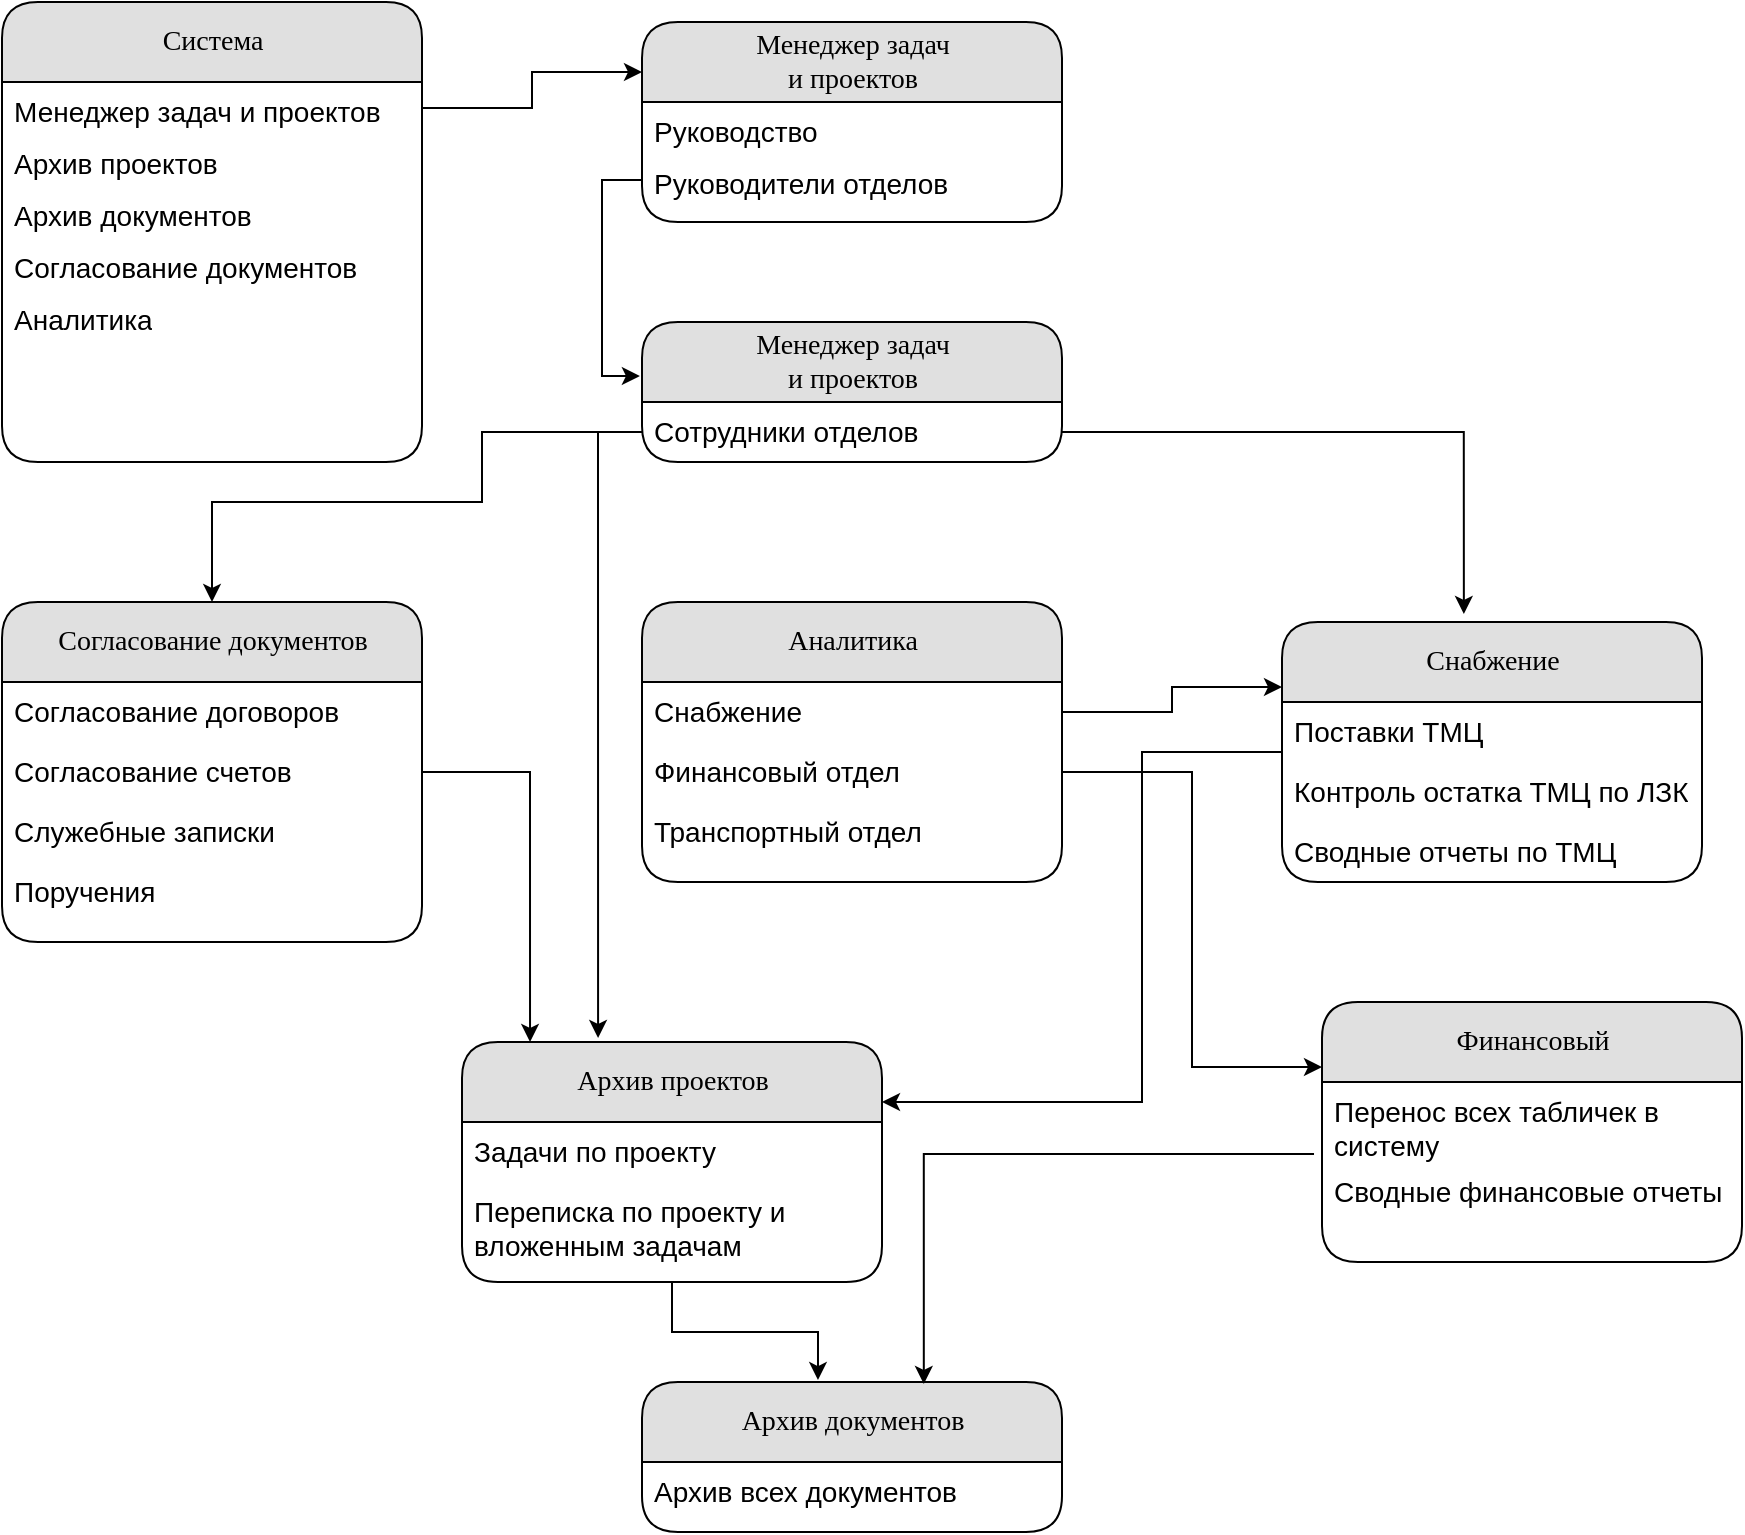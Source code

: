 <mxfile version="13.9.9" type="device"><diagram name="Page-1" id="b520641d-4fe3-3701-9064-5fc419738815"><mxGraphModel dx="1662" dy="832" grid="1" gridSize="10" guides="1" tooltips="1" connect="1" arrows="1" fold="1" page="1" pageScale="1" pageWidth="1169" pageHeight="827" background="#ffffff" math="0" shadow="0"><root><mxCell id="0"/><mxCell id="1" parent="0"/><mxCell id="21ea969265ad0168-6" value="&lt;font style=&quot;font-size: 14px&quot;&gt;Менеджер задач&lt;br&gt;&amp;nbsp;и проектов&amp;nbsp;&lt;/font&gt;" style="swimlane;html=1;fontStyle=0;childLayout=stackLayout;horizontal=1;startSize=40;fillColor=#e0e0e0;horizontalStack=0;resizeParent=1;resizeLast=0;collapsible=1;marginBottom=0;swimlaneFillColor=#ffffff;align=center;rounded=1;shadow=0;comic=0;labelBackgroundColor=none;strokeWidth=1;fontFamily=Verdana;fontSize=12" parent="1" vertex="1"><mxGeometry x="360" y="40" width="210" height="100" as="geometry"/></mxCell><mxCell id="21ea969265ad0168-7" value="&lt;font style=&quot;font-size: 14px&quot;&gt;Руководство&lt;/font&gt;" style="text;html=1;strokeColor=none;fillColor=none;spacingLeft=4;spacingRight=4;whiteSpace=wrap;overflow=hidden;rotatable=0;points=[[0,0.5],[1,0.5]];portConstraint=eastwest;" parent="21ea969265ad0168-6" vertex="1"><mxGeometry y="40" width="210" height="26" as="geometry"/></mxCell><mxCell id="21ea969265ad0168-8" value="&lt;font style=&quot;font-size: 14px&quot;&gt;Руководители отделов&lt;/font&gt;" style="text;html=1;strokeColor=none;fillColor=none;spacingLeft=4;spacingRight=4;whiteSpace=wrap;overflow=hidden;rotatable=0;points=[[0,0.5],[1,0.5]];portConstraint=eastwest;" parent="21ea969265ad0168-6" vertex="1"><mxGeometry y="66" width="210" height="26" as="geometry"/></mxCell><mxCell id="X5cj7UjG-7C0hL2hiFDo-1" value="&lt;span style=&quot;font-size: 14px&quot;&gt;Система&lt;/span&gt;" style="swimlane;html=1;fontStyle=0;childLayout=stackLayout;horizontal=1;startSize=40;fillColor=#e0e0e0;horizontalStack=0;resizeParent=1;resizeLast=0;collapsible=1;marginBottom=0;swimlaneFillColor=#ffffff;align=center;rounded=1;shadow=0;comic=0;labelBackgroundColor=none;strokeWidth=1;fontFamily=Verdana;fontSize=12" parent="1" vertex="1"><mxGeometry x="40" y="30" width="210" height="230" as="geometry"/></mxCell><mxCell id="X5cj7UjG-7C0hL2hiFDo-2" value="&lt;font style=&quot;font-size: 14px&quot;&gt;Менеджер задач и проектов&lt;/font&gt;" style="text;html=1;strokeColor=none;fillColor=none;spacingLeft=4;spacingRight=4;whiteSpace=wrap;overflow=hidden;rotatable=0;points=[[0,0.5],[1,0.5]];portConstraint=eastwest;" parent="X5cj7UjG-7C0hL2hiFDo-1" vertex="1"><mxGeometry y="40" width="210" height="26" as="geometry"/></mxCell><mxCell id="X5cj7UjG-7C0hL2hiFDo-3" value="&lt;font style=&quot;font-size: 14px&quot;&gt;Архив проектов&lt;/font&gt;" style="text;html=1;strokeColor=none;fillColor=none;spacingLeft=4;spacingRight=4;whiteSpace=wrap;overflow=hidden;rotatable=0;points=[[0,0.5],[1,0.5]];portConstraint=eastwest;" parent="X5cj7UjG-7C0hL2hiFDo-1" vertex="1"><mxGeometry y="66" width="210" height="26" as="geometry"/></mxCell><mxCell id="X5cj7UjG-7C0hL2hiFDo-5" value="&lt;font style=&quot;font-size: 14px&quot;&gt;Архив документов&lt;/font&gt;" style="text;html=1;strokeColor=none;fillColor=none;spacingLeft=4;spacingRight=4;whiteSpace=wrap;overflow=hidden;rotatable=0;points=[[0,0.5],[1,0.5]];portConstraint=eastwest;" parent="X5cj7UjG-7C0hL2hiFDo-1" vertex="1"><mxGeometry y="92" width="210" height="26" as="geometry"/></mxCell><mxCell id="X5cj7UjG-7C0hL2hiFDo-6" value="&lt;font style=&quot;font-size: 14px&quot;&gt;Согласование документов&lt;/font&gt;" style="text;html=1;strokeColor=none;fillColor=none;spacingLeft=4;spacingRight=4;whiteSpace=wrap;overflow=hidden;rotatable=0;points=[[0,0.5],[1,0.5]];portConstraint=eastwest;" parent="X5cj7UjG-7C0hL2hiFDo-1" vertex="1"><mxGeometry y="118" width="210" height="26" as="geometry"/></mxCell><mxCell id="X5cj7UjG-7C0hL2hiFDo-7" value="&lt;font style=&quot;font-size: 14px&quot;&gt;Аналитика&lt;/font&gt;" style="text;html=1;strokeColor=none;fillColor=none;spacingLeft=4;spacingRight=4;whiteSpace=wrap;overflow=hidden;rotatable=0;points=[[0,0.5],[1,0.5]];portConstraint=eastwest;" parent="X5cj7UjG-7C0hL2hiFDo-1" vertex="1"><mxGeometry y="144" width="210" height="26" as="geometry"/></mxCell><mxCell id="X5cj7UjG-7C0hL2hiFDo-19" value="&lt;font style=&quot;font-size: 14px&quot;&gt;Менеджер задач&lt;br&gt;&amp;nbsp;и проектов&amp;nbsp;&lt;/font&gt;" style="swimlane;html=1;fontStyle=0;childLayout=stackLayout;horizontal=1;startSize=40;fillColor=#e0e0e0;horizontalStack=0;resizeParent=1;resizeLast=0;collapsible=1;marginBottom=0;swimlaneFillColor=#ffffff;align=center;rounded=1;shadow=0;comic=0;labelBackgroundColor=none;strokeWidth=1;fontFamily=Verdana;fontSize=12" parent="1" vertex="1"><mxGeometry x="360" y="190" width="210" height="70" as="geometry"/></mxCell><mxCell id="X5cj7UjG-7C0hL2hiFDo-20" value="&lt;span style=&quot;font-size: 14px&quot;&gt;Сотрудники отделов&lt;/span&gt;" style="text;html=1;strokeColor=none;fillColor=none;spacingLeft=4;spacingRight=4;whiteSpace=wrap;overflow=hidden;rotatable=0;points=[[0,0.5],[1,0.5]];portConstraint=eastwest;" parent="X5cj7UjG-7C0hL2hiFDo-19" vertex="1"><mxGeometry y="40" width="210" height="30" as="geometry"/></mxCell><mxCell id="o4V2FGM6UczBltHB9Cd1-24" style="edgeStyle=orthogonalEdgeStyle;rounded=0;orthogonalLoop=1;jettySize=auto;html=1;entryX=0.419;entryY=-0.013;entryDx=0;entryDy=0;entryPerimeter=0;" edge="1" parent="1" source="X5cj7UjG-7C0hL2hiFDo-23" target="X5cj7UjG-7C0hL2hiFDo-28"><mxGeometry relative="1" as="geometry"/></mxCell><mxCell id="X5cj7UjG-7C0hL2hiFDo-23" value="&lt;span style=&quot;font-size: 14px&quot;&gt;Архив проектов&lt;/span&gt;" style="swimlane;html=1;fontStyle=0;childLayout=stackLayout;horizontal=1;startSize=40;fillColor=#e0e0e0;horizontalStack=0;resizeParent=1;resizeLast=0;collapsible=1;marginBottom=0;swimlaneFillColor=#ffffff;align=center;rounded=1;shadow=0;comic=0;labelBackgroundColor=none;strokeWidth=1;fontFamily=Verdana;fontSize=12" parent="1" vertex="1"><mxGeometry x="270" y="550" width="210" height="120" as="geometry"/></mxCell><mxCell id="X5cj7UjG-7C0hL2hiFDo-24" value="&lt;span style=&quot;font-size: 14px&quot;&gt;Задачи по проекту&lt;/span&gt;" style="text;html=1;strokeColor=none;fillColor=none;spacingLeft=4;spacingRight=4;whiteSpace=wrap;overflow=hidden;rotatable=0;points=[[0,0.5],[1,0.5]];portConstraint=eastwest;" parent="X5cj7UjG-7C0hL2hiFDo-23" vertex="1"><mxGeometry y="40" width="210" height="30" as="geometry"/></mxCell><mxCell id="X5cj7UjG-7C0hL2hiFDo-26" value="&lt;span style=&quot;font-size: 14px&quot;&gt;Переписка по проекту и вложенным задачам&lt;/span&gt;" style="text;html=1;strokeColor=none;fillColor=none;spacingLeft=4;spacingRight=4;whiteSpace=wrap;overflow=hidden;rotatable=0;points=[[0,0.5],[1,0.5]];portConstraint=eastwest;" parent="X5cj7UjG-7C0hL2hiFDo-23" vertex="1"><mxGeometry y="70" width="210" height="40" as="geometry"/></mxCell><mxCell id="X5cj7UjG-7C0hL2hiFDo-28" value="&lt;span style=&quot;font-size: 14px&quot;&gt;Архив документов&lt;/span&gt;" style="swimlane;html=1;fontStyle=0;childLayout=stackLayout;horizontal=1;startSize=40;fillColor=#e0e0e0;horizontalStack=0;resizeParent=1;resizeLast=0;collapsible=1;marginBottom=0;swimlaneFillColor=#ffffff;align=center;rounded=1;shadow=0;comic=0;labelBackgroundColor=none;strokeWidth=1;fontFamily=Verdana;fontSize=12" parent="1" vertex="1"><mxGeometry x="360" y="720" width="210" height="75" as="geometry"/></mxCell><mxCell id="X5cj7UjG-7C0hL2hiFDo-29" value="&lt;span style=&quot;font-size: 14px&quot;&gt;Архив всех документов&lt;/span&gt;" style="text;html=1;strokeColor=none;fillColor=none;spacingLeft=4;spacingRight=4;whiteSpace=wrap;overflow=hidden;rotatable=0;points=[[0,0.5],[1,0.5]];portConstraint=eastwest;" parent="X5cj7UjG-7C0hL2hiFDo-28" vertex="1"><mxGeometry y="40" width="210" height="30" as="geometry"/></mxCell><mxCell id="o4V2FGM6UczBltHB9Cd1-23" style="edgeStyle=orthogonalEdgeStyle;rounded=0;orthogonalLoop=1;jettySize=auto;html=1;entryX=0.162;entryY=0;entryDx=0;entryDy=0;entryPerimeter=0;" edge="1" parent="1" source="X5cj7UjG-7C0hL2hiFDo-37" target="X5cj7UjG-7C0hL2hiFDo-23"><mxGeometry relative="1" as="geometry"/></mxCell><mxCell id="X5cj7UjG-7C0hL2hiFDo-37" value="&lt;span style=&quot;font-size: 14px&quot;&gt;Согласование документов&lt;/span&gt;" style="swimlane;html=1;fontStyle=0;childLayout=stackLayout;horizontal=1;startSize=40;fillColor=#e0e0e0;horizontalStack=0;resizeParent=1;resizeLast=0;collapsible=1;marginBottom=0;swimlaneFillColor=#ffffff;align=center;rounded=1;shadow=0;comic=0;labelBackgroundColor=none;strokeWidth=1;fontFamily=Verdana;fontSize=12" parent="1" vertex="1"><mxGeometry x="40" y="330" width="210" height="170" as="geometry"/></mxCell><mxCell id="X5cj7UjG-7C0hL2hiFDo-38" value="&lt;span style=&quot;font-size: 14px&quot;&gt;Согласование договоров&lt;/span&gt;" style="text;html=1;strokeColor=none;fillColor=none;spacingLeft=4;spacingRight=4;whiteSpace=wrap;overflow=hidden;rotatable=0;points=[[0,0.5],[1,0.5]];portConstraint=eastwest;" parent="X5cj7UjG-7C0hL2hiFDo-37" vertex="1"><mxGeometry y="40" width="210" height="30" as="geometry"/></mxCell><mxCell id="X5cj7UjG-7C0hL2hiFDo-39" value="&lt;span style=&quot;font-size: 14px&quot;&gt;Согласование счетов&lt;/span&gt;" style="text;html=1;strokeColor=none;fillColor=none;spacingLeft=4;spacingRight=4;whiteSpace=wrap;overflow=hidden;rotatable=0;points=[[0,0.5],[1,0.5]];portConstraint=eastwest;" parent="X5cj7UjG-7C0hL2hiFDo-37" vertex="1"><mxGeometry y="70" width="210" height="30" as="geometry"/></mxCell><mxCell id="X5cj7UjG-7C0hL2hiFDo-43" value="&lt;span style=&quot;font-size: 14px&quot;&gt;Служебные записки&lt;/span&gt;" style="text;html=1;strokeColor=none;fillColor=none;spacingLeft=4;spacingRight=4;whiteSpace=wrap;overflow=hidden;rotatable=0;points=[[0,0.5],[1,0.5]];portConstraint=eastwest;" parent="X5cj7UjG-7C0hL2hiFDo-37" vertex="1"><mxGeometry y="100" width="210" height="30" as="geometry"/></mxCell><mxCell id="X5cj7UjG-7C0hL2hiFDo-44" value="&lt;span style=&quot;font-size: 14px&quot;&gt;Поручения&lt;/span&gt;" style="text;html=1;strokeColor=none;fillColor=none;spacingLeft=4;spacingRight=4;whiteSpace=wrap;overflow=hidden;rotatable=0;points=[[0,0.5],[1,0.5]];portConstraint=eastwest;" parent="X5cj7UjG-7C0hL2hiFDo-37" vertex="1"><mxGeometry y="130" width="210" height="30" as="geometry"/></mxCell><mxCell id="X5cj7UjG-7C0hL2hiFDo-51" value="&lt;span style=&quot;font-size: 14px&quot;&gt;Аналитика&lt;/span&gt;" style="swimlane;html=1;fontStyle=0;childLayout=stackLayout;horizontal=1;startSize=40;fillColor=#e0e0e0;horizontalStack=0;resizeParent=1;resizeLast=0;collapsible=1;marginBottom=0;swimlaneFillColor=#ffffff;align=center;rounded=1;shadow=0;comic=0;labelBackgroundColor=none;strokeWidth=1;fontFamily=Verdana;fontSize=12" parent="1" vertex="1"><mxGeometry x="360" y="330" width="210" height="140" as="geometry"/></mxCell><mxCell id="X5cj7UjG-7C0hL2hiFDo-52" value="&lt;span style=&quot;font-size: 14px&quot;&gt;Снабжение&lt;/span&gt;" style="text;html=1;strokeColor=none;fillColor=none;spacingLeft=4;spacingRight=4;whiteSpace=wrap;overflow=hidden;rotatable=0;points=[[0,0.5],[1,0.5]];portConstraint=eastwest;" parent="X5cj7UjG-7C0hL2hiFDo-51" vertex="1"><mxGeometry y="40" width="210" height="30" as="geometry"/></mxCell><mxCell id="X5cj7UjG-7C0hL2hiFDo-53" value="&lt;span style=&quot;font-size: 14px&quot;&gt;Финансовый отдел&lt;/span&gt;" style="text;html=1;strokeColor=none;fillColor=none;spacingLeft=4;spacingRight=4;whiteSpace=wrap;overflow=hidden;rotatable=0;points=[[0,0.5],[1,0.5]];portConstraint=eastwest;" parent="X5cj7UjG-7C0hL2hiFDo-51" vertex="1"><mxGeometry y="70" width="210" height="30" as="geometry"/></mxCell><mxCell id="X5cj7UjG-7C0hL2hiFDo-54" value="&lt;span style=&quot;font-size: 14px&quot;&gt;Транспортный отдел&lt;/span&gt;" style="text;html=1;strokeColor=none;fillColor=none;spacingLeft=4;spacingRight=4;whiteSpace=wrap;overflow=hidden;rotatable=0;points=[[0,0.5],[1,0.5]];portConstraint=eastwest;" parent="X5cj7UjG-7C0hL2hiFDo-51" vertex="1"><mxGeometry y="100" width="210" height="30" as="geometry"/></mxCell><mxCell id="o4V2FGM6UczBltHB9Cd1-25" style="edgeStyle=orthogonalEdgeStyle;rounded=0;orthogonalLoop=1;jettySize=auto;html=1;entryX=1;entryY=0.25;entryDx=0;entryDy=0;" edge="1" parent="1" source="X5cj7UjG-7C0hL2hiFDo-56" target="X5cj7UjG-7C0hL2hiFDo-23"><mxGeometry relative="1" as="geometry"><Array as="points"><mxPoint x="610" y="405"/><mxPoint x="610" y="580"/></Array></mxGeometry></mxCell><mxCell id="X5cj7UjG-7C0hL2hiFDo-56" value="&lt;span style=&quot;font-size: 14px&quot;&gt;Снабжение&lt;/span&gt;" style="swimlane;html=1;fontStyle=0;childLayout=stackLayout;horizontal=1;startSize=40;fillColor=#e0e0e0;horizontalStack=0;resizeParent=1;resizeLast=0;collapsible=1;marginBottom=0;swimlaneFillColor=#ffffff;align=center;rounded=1;shadow=0;comic=0;labelBackgroundColor=none;strokeWidth=1;fontFamily=Verdana;fontSize=12" parent="1" vertex="1"><mxGeometry x="680" y="340" width="210" height="130" as="geometry"/></mxCell><mxCell id="X5cj7UjG-7C0hL2hiFDo-57" value="&lt;span style=&quot;font-size: 14px&quot;&gt;Поставки ТМЦ&lt;/span&gt;" style="text;html=1;strokeColor=none;fillColor=none;spacingLeft=4;spacingRight=4;whiteSpace=wrap;overflow=hidden;rotatable=0;points=[[0,0.5],[1,0.5]];portConstraint=eastwest;" parent="X5cj7UjG-7C0hL2hiFDo-56" vertex="1"><mxGeometry y="40" width="210" height="30" as="geometry"/></mxCell><mxCell id="X5cj7UjG-7C0hL2hiFDo-58" value="&lt;span style=&quot;font-size: 14px&quot;&gt;Контроль остатка ТМЦ по ЛЗК&lt;/span&gt;" style="text;html=1;strokeColor=none;fillColor=none;spacingLeft=4;spacingRight=4;whiteSpace=wrap;overflow=hidden;rotatable=0;points=[[0,0.5],[1,0.5]];portConstraint=eastwest;" parent="X5cj7UjG-7C0hL2hiFDo-56" vertex="1"><mxGeometry y="70" width="210" height="30" as="geometry"/></mxCell><mxCell id="o4V2FGM6UczBltHB9Cd1-10" value="&lt;span style=&quot;font-size: 14px&quot;&gt;Сводные отчеты по ТМЦ&lt;/span&gt;" style="text;html=1;strokeColor=none;fillColor=none;spacingLeft=4;spacingRight=4;whiteSpace=wrap;overflow=hidden;rotatable=0;points=[[0,0.5],[1,0.5]];portConstraint=eastwest;" vertex="1" parent="X5cj7UjG-7C0hL2hiFDo-56"><mxGeometry y="100" width="210" height="30" as="geometry"/></mxCell><mxCell id="o4V2FGM6UczBltHB9Cd1-26" style="edgeStyle=orthogonalEdgeStyle;rounded=0;orthogonalLoop=1;jettySize=auto;html=1;entryX=0.671;entryY=0.013;entryDx=0;entryDy=0;entryPerimeter=0;exitX=-0.019;exitY=-0.08;exitDx=0;exitDy=0;exitPerimeter=0;" edge="1" parent="1" source="o4V2FGM6UczBltHB9Cd1-9" target="X5cj7UjG-7C0hL2hiFDo-28"><mxGeometry relative="1" as="geometry"><Array as="points"><mxPoint x="501" y="606"/></Array></mxGeometry></mxCell><mxCell id="o4V2FGM6UczBltHB9Cd1-1" value="&lt;span style=&quot;font-size: 14px&quot;&gt;Финансовый&lt;/span&gt;" style="swimlane;html=1;fontStyle=0;childLayout=stackLayout;horizontal=1;startSize=40;fillColor=#e0e0e0;horizontalStack=0;resizeParent=1;resizeLast=0;collapsible=1;marginBottom=0;swimlaneFillColor=#ffffff;align=center;rounded=1;shadow=0;comic=0;labelBackgroundColor=none;strokeWidth=1;fontFamily=Verdana;fontSize=12" vertex="1" parent="1"><mxGeometry x="700" y="530" width="210" height="130" as="geometry"/></mxCell><mxCell id="o4V2FGM6UczBltHB9Cd1-2" value="&lt;span style=&quot;font-size: 14px&quot;&gt;Перенос всех табличек в систему&lt;/span&gt;" style="text;html=1;strokeColor=none;fillColor=none;spacingLeft=4;spacingRight=4;whiteSpace=wrap;overflow=hidden;rotatable=0;points=[[0,0.5],[1,0.5]];portConstraint=eastwest;" vertex="1" parent="o4V2FGM6UczBltHB9Cd1-1"><mxGeometry y="40" width="210" height="40" as="geometry"/></mxCell><mxCell id="o4V2FGM6UczBltHB9Cd1-9" value="&lt;span style=&quot;font-size: 14px&quot;&gt;Сводные финансовые отчеты&lt;/span&gt;" style="text;html=1;strokeColor=none;fillColor=none;spacingLeft=4;spacingRight=4;whiteSpace=wrap;overflow=hidden;rotatable=0;points=[[0,0.5],[1,0.5]];portConstraint=eastwest;" vertex="1" parent="o4V2FGM6UczBltHB9Cd1-1"><mxGeometry y="80" width="210" height="50" as="geometry"/></mxCell><mxCell id="o4V2FGM6UczBltHB9Cd1-12" style="edgeStyle=orthogonalEdgeStyle;rounded=0;orthogonalLoop=1;jettySize=auto;html=1;entryX=0;entryY=0.25;entryDx=0;entryDy=0;" edge="1" parent="1" source="X5cj7UjG-7C0hL2hiFDo-2" target="21ea969265ad0168-6"><mxGeometry relative="1" as="geometry"/></mxCell><mxCell id="o4V2FGM6UczBltHB9Cd1-14" style="edgeStyle=orthogonalEdgeStyle;rounded=0;orthogonalLoop=1;jettySize=auto;html=1;entryX=-0.005;entryY=0.386;entryDx=0;entryDy=0;entryPerimeter=0;" edge="1" parent="1" source="21ea969265ad0168-8" target="X5cj7UjG-7C0hL2hiFDo-19"><mxGeometry relative="1" as="geometry"/></mxCell><mxCell id="o4V2FGM6UczBltHB9Cd1-16" style="edgeStyle=orthogonalEdgeStyle;rounded=0;orthogonalLoop=1;jettySize=auto;html=1;entryX=0.433;entryY=-0.031;entryDx=0;entryDy=0;entryPerimeter=0;" edge="1" parent="1" source="X5cj7UjG-7C0hL2hiFDo-20" target="X5cj7UjG-7C0hL2hiFDo-56"><mxGeometry relative="1" as="geometry"><mxPoint x="620" y="245" as="targetPoint"/></mxGeometry></mxCell><mxCell id="o4V2FGM6UczBltHB9Cd1-18" style="edgeStyle=orthogonalEdgeStyle;rounded=0;orthogonalLoop=1;jettySize=auto;html=1;entryX=0;entryY=0.25;entryDx=0;entryDy=0;" edge="1" parent="1" source="X5cj7UjG-7C0hL2hiFDo-52" target="X5cj7UjG-7C0hL2hiFDo-56"><mxGeometry relative="1" as="geometry"/></mxCell><mxCell id="o4V2FGM6UczBltHB9Cd1-20" style="edgeStyle=orthogonalEdgeStyle;rounded=0;orthogonalLoop=1;jettySize=auto;html=1;entryX=0.5;entryY=0;entryDx=0;entryDy=0;" edge="1" parent="1" source="X5cj7UjG-7C0hL2hiFDo-20" target="X5cj7UjG-7C0hL2hiFDo-37"><mxGeometry relative="1" as="geometry"><Array as="points"><mxPoint x="280" y="245"/><mxPoint x="280" y="280"/><mxPoint x="145" y="280"/></Array></mxGeometry></mxCell><mxCell id="o4V2FGM6UczBltHB9Cd1-22" style="edgeStyle=orthogonalEdgeStyle;rounded=0;orthogonalLoop=1;jettySize=auto;html=1;entryX=0.324;entryY=-0.017;entryDx=0;entryDy=0;entryPerimeter=0;" edge="1" parent="1" source="X5cj7UjG-7C0hL2hiFDo-20" target="X5cj7UjG-7C0hL2hiFDo-23"><mxGeometry relative="1" as="geometry"/></mxCell><mxCell id="o4V2FGM6UczBltHB9Cd1-27" style="edgeStyle=orthogonalEdgeStyle;rounded=0;orthogonalLoop=1;jettySize=auto;html=1;entryX=0;entryY=0.25;entryDx=0;entryDy=0;" edge="1" parent="1" source="X5cj7UjG-7C0hL2hiFDo-53" target="o4V2FGM6UczBltHB9Cd1-1"><mxGeometry relative="1" as="geometry"/></mxCell></root></mxGraphModel></diagram></mxfile>